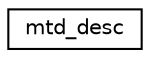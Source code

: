 digraph "Graphical Class Hierarchy"
{
 // LATEX_PDF_SIZE
  edge [fontname="Helvetica",fontsize="10",labelfontname="Helvetica",labelfontsize="10"];
  node [fontname="Helvetica",fontsize="10",shape=record];
  rankdir="LR";
  Node0 [label="mtd_desc",height=0.2,width=0.4,color="black", fillcolor="white", style="filled",URL="$structmtd__desc.html",tooltip="MTD driver interface."];
}
